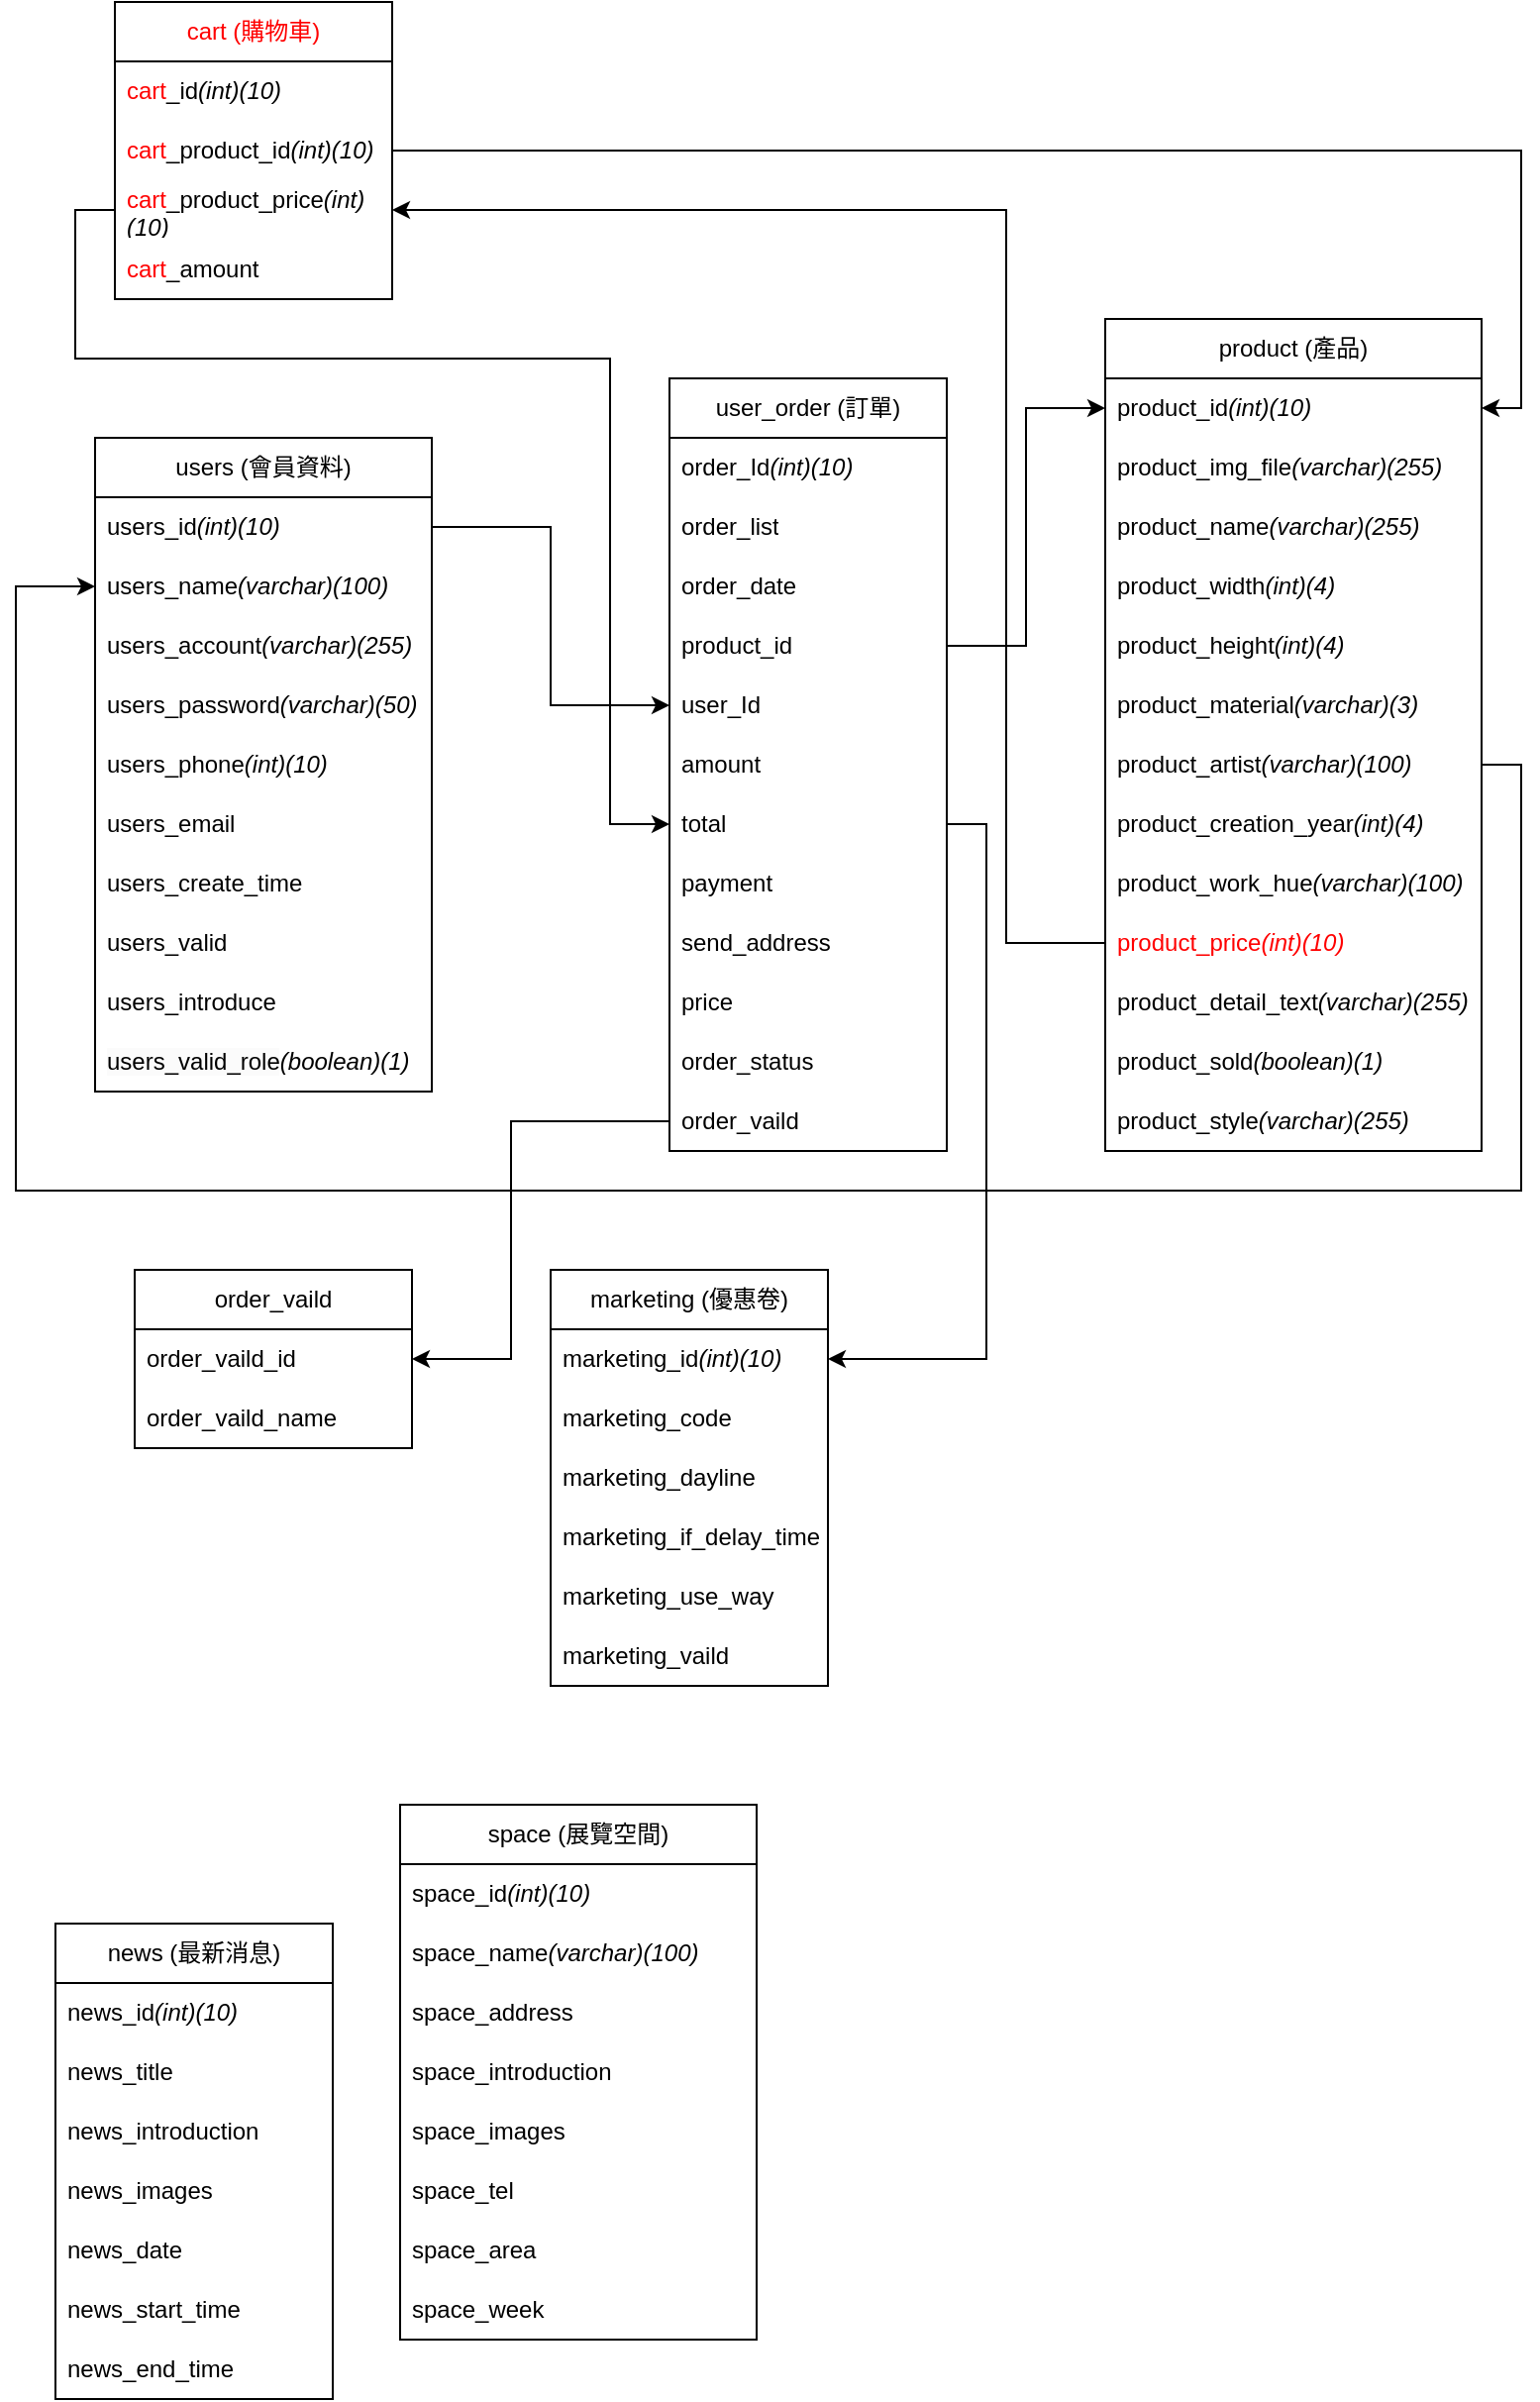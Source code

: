 <mxfile version="20.7.4" type="device" pages="2"><diagram id="ZWnK8B4pd3R7Ode_XRed" name="第 1 页"><mxGraphModel dx="433" dy="1918" grid="1" gridSize="10" guides="1" tooltips="1" connect="1" arrows="1" fold="1" page="1" pageScale="1" pageWidth="827" pageHeight="1169" math="0" shadow="0"><root><mxCell id="0"/><mxCell id="1" parent="0"/><mxCell id="nghBsx5oBBC8Jn3YAy7I-8" value="product (產品)" style="swimlane;fontStyle=0;childLayout=stackLayout;horizontal=1;startSize=30;horizontalStack=0;resizeParent=1;resizeParentMax=0;resizeLast=0;collapsible=1;marginBottom=0;whiteSpace=wrap;html=1;labelBackgroundColor=none;" parent="1" vertex="1"><mxGeometry x="590" y="20" width="190" height="420" as="geometry"/></mxCell><mxCell id="nghBsx5oBBC8Jn3YAy7I-9" value="&lt;div style=&quot;&quot;&gt;&lt;span style=&quot;background-color: initial; text-align: center;&quot;&gt;product_i&lt;/span&gt;&lt;span style=&quot;background-color: initial;&quot;&gt;d&lt;i&gt;(int)(10)&lt;/i&gt;&lt;/span&gt;&lt;/div&gt;" style="text;strokeColor=none;fillColor=none;align=left;verticalAlign=middle;spacingLeft=4;spacingRight=4;overflow=hidden;points=[[0,0.5],[1,0.5]];portConstraint=eastwest;rotatable=0;whiteSpace=wrap;html=1;labelBackgroundColor=none;" parent="nghBsx5oBBC8Jn3YAy7I-8" vertex="1"><mxGeometry y="30" width="190" height="30" as="geometry"/></mxCell><mxCell id="nghBsx5oBBC8Jn3YAy7I-15" value="&lt;span style=&quot;text-align: center;&quot;&gt;product_i&lt;/span&gt;mg_file&lt;i&gt;(varchar)(255)&lt;br&gt;&lt;/i&gt;" style="text;strokeColor=none;fillColor=none;align=left;verticalAlign=middle;spacingLeft=4;spacingRight=4;overflow=hidden;points=[[0,0.5],[1,0.5]];portConstraint=eastwest;rotatable=0;whiteSpace=wrap;html=1;labelBackgroundColor=none;" parent="nghBsx5oBBC8Jn3YAy7I-8" vertex="1"><mxGeometry y="60" width="190" height="30" as="geometry"/></mxCell><mxCell id="nghBsx5oBBC8Jn3YAy7I-10" value="&lt;span style=&quot;text-align: center;&quot;&gt;product_n&lt;/span&gt;ame&lt;i style=&quot;border-color: var(--border-color);&quot;&gt;(varchar)(255)&lt;/i&gt;" style="text;strokeColor=none;fillColor=none;align=left;verticalAlign=middle;spacingLeft=4;spacingRight=4;overflow=hidden;points=[[0,0.5],[1,0.5]];portConstraint=eastwest;rotatable=0;whiteSpace=wrap;html=1;labelBackgroundColor=none;" parent="nghBsx5oBBC8Jn3YAy7I-8" vertex="1"><mxGeometry y="90" width="190" height="30" as="geometry"/></mxCell><mxCell id="nghBsx5oBBC8Jn3YAy7I-99" value="&lt;span style=&quot;text-align: center;&quot;&gt;product_w&lt;/span&gt;idth&lt;i style=&quot;border-color: var(--border-color);&quot;&gt;(int)(4)&lt;/i&gt;" style="text;strokeColor=none;fillColor=none;align=left;verticalAlign=middle;spacingLeft=4;spacingRight=4;overflow=hidden;points=[[0,0.5],[1,0.5]];portConstraint=eastwest;rotatable=0;whiteSpace=wrap;html=1;labelBackgroundColor=none;" parent="nghBsx5oBBC8Jn3YAy7I-8" vertex="1"><mxGeometry y="120" width="190" height="30" as="geometry"/></mxCell><mxCell id="nghBsx5oBBC8Jn3YAy7I-100" value="&lt;span style=&quot;text-align: center;&quot;&gt;product_h&lt;/span&gt;eight&lt;i style=&quot;border-color: var(--border-color);&quot;&gt;(int)(4)&lt;/i&gt;" style="text;strokeColor=none;fillColor=none;align=left;verticalAlign=middle;spacingLeft=4;spacingRight=4;overflow=hidden;points=[[0,0.5],[1,0.5]];portConstraint=eastwest;rotatable=0;whiteSpace=wrap;html=1;labelBackgroundColor=none;" parent="nghBsx5oBBC8Jn3YAy7I-8" vertex="1"><mxGeometry y="150" width="190" height="30" as="geometry"/></mxCell><mxCell id="nghBsx5oBBC8Jn3YAy7I-102" value="&lt;span style=&quot;text-align: center;&quot;&gt;product_m&lt;/span&gt;aterial&lt;i style=&quot;border-color: var(--border-color);&quot;&gt;(varchar)(3)&lt;/i&gt;" style="text;strokeColor=none;fillColor=none;align=left;verticalAlign=middle;spacingLeft=4;spacingRight=4;overflow=hidden;points=[[0,0.5],[1,0.5]];portConstraint=eastwest;rotatable=0;whiteSpace=wrap;html=1;labelBackgroundColor=none;" parent="nghBsx5oBBC8Jn3YAy7I-8" vertex="1"><mxGeometry y="180" width="190" height="30" as="geometry"/></mxCell><mxCell id="nghBsx5oBBC8Jn3YAy7I-104" value="&lt;span style=&quot;text-align: center;&quot;&gt;product_a&lt;/span&gt;rtist&lt;i style=&quot;border-color: var(--border-color);&quot;&gt;(varchar)(100)&lt;/i&gt;" style="text;strokeColor=none;fillColor=none;align=left;verticalAlign=middle;spacingLeft=4;spacingRight=4;overflow=hidden;points=[[0,0.5],[1,0.5]];portConstraint=eastwest;rotatable=0;whiteSpace=wrap;html=1;labelBackgroundColor=none;" parent="nghBsx5oBBC8Jn3YAy7I-8" vertex="1"><mxGeometry y="210" width="190" height="30" as="geometry"/></mxCell><mxCell id="nghBsx5oBBC8Jn3YAy7I-105" value="&lt;span style=&quot;text-align: center;&quot;&gt;product_c&lt;/span&gt;reation_year&lt;i style=&quot;border-color: var(--border-color);&quot;&gt;(int)(4)&lt;/i&gt;" style="text;strokeColor=none;fillColor=none;align=left;verticalAlign=middle;spacingLeft=4;spacingRight=4;overflow=hidden;points=[[0,0.5],[1,0.5]];portConstraint=eastwest;rotatable=0;whiteSpace=wrap;html=1;labelBackgroundColor=none;" parent="nghBsx5oBBC8Jn3YAy7I-8" vertex="1"><mxGeometry y="240" width="190" height="30" as="geometry"/></mxCell><mxCell id="nghBsx5oBBC8Jn3YAy7I-106" value="&lt;span style=&quot;text-align: center;&quot;&gt;product_w&lt;/span&gt;ork_hue&lt;i style=&quot;border-color: var(--border-color);&quot;&gt;(varchar)(100)&lt;/i&gt;" style="text;strokeColor=none;fillColor=none;align=left;verticalAlign=middle;spacingLeft=4;spacingRight=4;overflow=hidden;points=[[0,0.5],[1,0.5]];portConstraint=eastwest;rotatable=0;whiteSpace=wrap;html=1;labelBackgroundColor=none;" parent="nghBsx5oBBC8Jn3YAy7I-8" vertex="1"><mxGeometry y="270" width="190" height="30" as="geometry"/></mxCell><mxCell id="nghBsx5oBBC8Jn3YAy7I-12" value="&lt;font color=&quot;#ff0000&quot;&gt;&lt;span style=&quot;text-align: center;&quot;&gt;product_p&lt;/span&gt;rice&lt;i style=&quot;border-color: var(--border-color);&quot;&gt;(int)(10)&lt;/i&gt;&lt;/font&gt;" style="text;strokeColor=none;fillColor=none;align=left;verticalAlign=middle;spacingLeft=4;spacingRight=4;overflow=hidden;points=[[0,0.5],[1,0.5]];portConstraint=eastwest;rotatable=0;whiteSpace=wrap;html=1;labelBackgroundColor=none;" parent="nghBsx5oBBC8Jn3YAy7I-8" vertex="1"><mxGeometry y="300" width="190" height="30" as="geometry"/></mxCell><mxCell id="nghBsx5oBBC8Jn3YAy7I-16" value="&lt;span style=&quot;text-align: center;&quot;&gt;product_d&lt;/span&gt;etail_text&lt;i style=&quot;border-color: var(--border-color);&quot;&gt;(varchar)(255)&lt;/i&gt;" style="text;strokeColor=none;fillColor=none;align=left;verticalAlign=middle;spacingLeft=4;spacingRight=4;overflow=hidden;points=[[0,0.5],[1,0.5]];portConstraint=eastwest;rotatable=0;whiteSpace=wrap;html=1;labelBackgroundColor=none;" parent="nghBsx5oBBC8Jn3YAy7I-8" vertex="1"><mxGeometry y="330" width="190" height="30" as="geometry"/></mxCell><mxCell id="nghBsx5oBBC8Jn3YAy7I-107" value="&lt;span style=&quot;text-align: center;&quot;&gt;product_s&lt;/span&gt;old&lt;i style=&quot;border-color: var(--border-color);&quot;&gt;(boolean)(1)&lt;/i&gt;" style="text;strokeColor=none;fillColor=none;align=left;verticalAlign=middle;spacingLeft=4;spacingRight=4;overflow=hidden;points=[[0,0.5],[1,0.5]];portConstraint=eastwest;rotatable=0;whiteSpace=wrap;html=1;labelBackgroundColor=none;" parent="nghBsx5oBBC8Jn3YAy7I-8" vertex="1"><mxGeometry y="360" width="190" height="30" as="geometry"/></mxCell><mxCell id="nghBsx5oBBC8Jn3YAy7I-108" value="&lt;span style=&quot;text-align: center;&quot;&gt;product_s&lt;/span&gt;tyle&lt;i style=&quot;border-color: var(--border-color);&quot;&gt;(varchar)(255)&lt;/i&gt;" style="text;strokeColor=none;fillColor=none;align=left;verticalAlign=middle;spacingLeft=4;spacingRight=4;overflow=hidden;points=[[0,0.5],[1,0.5]];portConstraint=eastwest;rotatable=0;whiteSpace=wrap;html=1;labelBackgroundColor=none;" parent="nghBsx5oBBC8Jn3YAy7I-8" vertex="1"><mxGeometry y="390" width="190" height="30" as="geometry"/></mxCell><mxCell id="nghBsx5oBBC8Jn3YAy7I-17" value="users (會員資料)" style="swimlane;fontStyle=0;childLayout=stackLayout;horizontal=1;startSize=30;horizontalStack=0;resizeParent=1;resizeParentMax=0;resizeLast=0;collapsible=1;marginBottom=0;whiteSpace=wrap;html=1;labelBackgroundColor=none;" parent="1" vertex="1"><mxGeometry x="80" y="80" width="170" height="330" as="geometry"/></mxCell><mxCell id="nghBsx5oBBC8Jn3YAy7I-18" value="&lt;span style=&quot;text-align: center;&quot;&gt;users_&lt;/span&gt;id&lt;i style=&quot;border-color: var(--border-color);&quot;&gt;(int)(10)&lt;/i&gt;" style="text;strokeColor=none;fillColor=none;align=left;verticalAlign=middle;spacingLeft=4;spacingRight=4;overflow=hidden;points=[[0,0.5],[1,0.5]];portConstraint=eastwest;rotatable=0;whiteSpace=wrap;html=1;labelBackgroundColor=none;" parent="nghBsx5oBBC8Jn3YAy7I-17" vertex="1"><mxGeometry y="30" width="170" height="30" as="geometry"/></mxCell><mxCell id="nghBsx5oBBC8Jn3YAy7I-19" value="&lt;span style=&quot;text-align: center;&quot;&gt;users&lt;/span&gt;_name&lt;i style=&quot;border-color: var(--border-color);&quot;&gt;(varchar)(100)&lt;/i&gt;" style="text;strokeColor=none;fillColor=none;align=left;verticalAlign=middle;spacingLeft=4;spacingRight=4;overflow=hidden;points=[[0,0.5],[1,0.5]];portConstraint=eastwest;rotatable=0;whiteSpace=wrap;html=1;labelBackgroundColor=none;" parent="nghBsx5oBBC8Jn3YAy7I-17" vertex="1"><mxGeometry y="60" width="170" height="30" as="geometry"/></mxCell><mxCell id="nghBsx5oBBC8Jn3YAy7I-20" value="&lt;span style=&quot;text-align: center;&quot;&gt;users_&lt;/span&gt;account&lt;i style=&quot;border-color: var(--border-color);&quot;&gt;(varchar)(255)&lt;/i&gt;" style="text;strokeColor=none;fillColor=none;align=left;verticalAlign=middle;spacingLeft=4;spacingRight=4;overflow=hidden;points=[[0,0.5],[1,0.5]];portConstraint=eastwest;rotatable=0;whiteSpace=wrap;html=1;labelBackgroundColor=none;" parent="nghBsx5oBBC8Jn3YAy7I-17" vertex="1"><mxGeometry y="90" width="170" height="30" as="geometry"/></mxCell><mxCell id="nghBsx5oBBC8Jn3YAy7I-21" value="&lt;span style=&quot;text-align: center;&quot;&gt;users_&lt;/span&gt;password&lt;i style=&quot;border-color: var(--border-color);&quot;&gt;(varchar)(50)&lt;/i&gt;" style="text;strokeColor=none;fillColor=none;align=left;verticalAlign=middle;spacingLeft=4;spacingRight=4;overflow=hidden;points=[[0,0.5],[1,0.5]];portConstraint=eastwest;rotatable=0;whiteSpace=wrap;html=1;labelBackgroundColor=none;" parent="nghBsx5oBBC8Jn3YAy7I-17" vertex="1"><mxGeometry y="120" width="170" height="30" as="geometry"/></mxCell><mxCell id="nghBsx5oBBC8Jn3YAy7I-22" value="&lt;span style=&quot;text-align: center;&quot;&gt;users_&lt;/span&gt;phone&lt;i style=&quot;border-color: var(--border-color);&quot;&gt;(int)(10)&lt;/i&gt;" style="text;strokeColor=none;fillColor=none;align=left;verticalAlign=middle;spacingLeft=4;spacingRight=4;overflow=hidden;points=[[0,0.5],[1,0.5]];portConstraint=eastwest;rotatable=0;whiteSpace=wrap;html=1;labelBackgroundColor=none;" parent="nghBsx5oBBC8Jn3YAy7I-17" vertex="1"><mxGeometry y="150" width="170" height="30" as="geometry"/></mxCell><mxCell id="nghBsx5oBBC8Jn3YAy7I-23" value="&lt;span style=&quot;text-align: center;&quot;&gt;users_&lt;/span&gt;email" style="text;strokeColor=none;fillColor=none;align=left;verticalAlign=middle;spacingLeft=4;spacingRight=4;overflow=hidden;points=[[0,0.5],[1,0.5]];portConstraint=eastwest;rotatable=0;whiteSpace=wrap;html=1;labelBackgroundColor=none;" parent="nghBsx5oBBC8Jn3YAy7I-17" vertex="1"><mxGeometry y="180" width="170" height="30" as="geometry"/></mxCell><mxCell id="nghBsx5oBBC8Jn3YAy7I-24" value="&lt;span style=&quot;text-align: center;&quot;&gt;users_&lt;/span&gt;create_time" style="text;strokeColor=none;fillColor=none;align=left;verticalAlign=middle;spacingLeft=4;spacingRight=4;overflow=hidden;points=[[0,0.5],[1,0.5]];portConstraint=eastwest;rotatable=0;whiteSpace=wrap;html=1;labelBackgroundColor=none;" parent="nghBsx5oBBC8Jn3YAy7I-17" vertex="1"><mxGeometry y="210" width="170" height="30" as="geometry"/></mxCell><mxCell id="nghBsx5oBBC8Jn3YAy7I-25" value="&lt;span style=&quot;text-align: center;&quot;&gt;users_&lt;/span&gt;valid" style="text;strokeColor=none;fillColor=none;align=left;verticalAlign=middle;spacingLeft=4;spacingRight=4;overflow=hidden;points=[[0,0.5],[1,0.5]];portConstraint=eastwest;rotatable=0;whiteSpace=wrap;html=1;labelBackgroundColor=none;" parent="nghBsx5oBBC8Jn3YAy7I-17" vertex="1"><mxGeometry y="240" width="170" height="30" as="geometry"/></mxCell><mxCell id="nghBsx5oBBC8Jn3YAy7I-26" value="&lt;span style=&quot;text-align: center;&quot;&gt;users_&lt;/span&gt;introduce" style="text;strokeColor=none;fillColor=none;align=left;verticalAlign=middle;spacingLeft=4;spacingRight=4;overflow=hidden;points=[[0,0.5],[1,0.5]];portConstraint=eastwest;rotatable=0;whiteSpace=wrap;html=1;labelBackgroundColor=none;" parent="nghBsx5oBBC8Jn3YAy7I-17" vertex="1"><mxGeometry y="270" width="170" height="30" as="geometry"/></mxCell><mxCell id="nghBsx5oBBC8Jn3YAy7I-98" value="&lt;span style=&quot;color: rgb(0, 0, 0); font-family: Helvetica; font-size: 12px; font-style: normal; font-variant-ligatures: normal; font-variant-caps: normal; font-weight: 400; letter-spacing: normal; orphans: 2; text-align: left; text-indent: 0px; text-transform: none; widows: 2; word-spacing: 0px; -webkit-text-stroke-width: 0px; background-color: rgb(251, 251, 251); text-decoration-thickness: initial; text-decoration-style: initial; text-decoration-color: initial; float: none; display: inline !important;&quot;&gt;&lt;span style=&quot;text-align: center;&quot;&gt;users_&lt;/span&gt;valid_role&lt;/span&gt;&lt;i style=&quot;border-color: var(--border-color);&quot;&gt;(boolean)(1)&lt;/i&gt;" style="text;strokeColor=none;fillColor=none;align=left;verticalAlign=middle;spacingLeft=4;spacingRight=4;overflow=hidden;points=[[0,0.5],[1,0.5]];portConstraint=eastwest;rotatable=0;whiteSpace=wrap;html=1;labelBackgroundColor=none;" parent="nghBsx5oBBC8Jn3YAy7I-17" vertex="1"><mxGeometry y="300" width="170" height="30" as="geometry"/></mxCell><mxCell id="nghBsx5oBBC8Jn3YAy7I-37" value="user_order (訂單)" style="swimlane;fontStyle=0;childLayout=stackLayout;horizontal=1;startSize=30;horizontalStack=0;resizeParent=1;resizeParentMax=0;resizeLast=0;collapsible=1;marginBottom=0;whiteSpace=wrap;html=1;labelBackgroundColor=none;" parent="1" vertex="1"><mxGeometry x="370" y="50" width="140" height="390" as="geometry"/></mxCell><mxCell id="nghBsx5oBBC8Jn3YAy7I-38" value="&lt;span style=&quot;text-align: center;&quot;&gt;order_&lt;/span&gt;Id&lt;i style=&quot;border-color: var(--border-color);&quot;&gt;(int)(10)&lt;/i&gt;" style="text;strokeColor=none;fillColor=none;align=left;verticalAlign=middle;spacingLeft=4;spacingRight=4;overflow=hidden;points=[[0,0.5],[1,0.5]];portConstraint=eastwest;rotatable=0;whiteSpace=wrap;html=1;labelBackgroundColor=none;" parent="nghBsx5oBBC8Jn3YAy7I-37" vertex="1"><mxGeometry y="30" width="140" height="30" as="geometry"/></mxCell><mxCell id="nghBsx5oBBC8Jn3YAy7I-129" value="&lt;span style=&quot;text-align: center;&quot;&gt;order_list&lt;/span&gt;" style="text;strokeColor=none;fillColor=none;align=left;verticalAlign=middle;spacingLeft=4;spacingRight=4;overflow=hidden;points=[[0,0.5],[1,0.5]];portConstraint=eastwest;rotatable=0;whiteSpace=wrap;html=1;labelBackgroundColor=none;" parent="nghBsx5oBBC8Jn3YAy7I-37" vertex="1"><mxGeometry y="60" width="140" height="30" as="geometry"/></mxCell><mxCell id="nghBsx5oBBC8Jn3YAy7I-43" value="order_date" style="text;strokeColor=none;fillColor=none;align=left;verticalAlign=middle;spacingLeft=4;spacingRight=4;overflow=hidden;points=[[0,0.5],[1,0.5]];portConstraint=eastwest;rotatable=0;whiteSpace=wrap;html=1;labelBackgroundColor=none;" parent="nghBsx5oBBC8Jn3YAy7I-37" vertex="1"><mxGeometry y="90" width="140" height="30" as="geometry"/></mxCell><mxCell id="nghBsx5oBBC8Jn3YAy7I-39" value="product_id" style="text;strokeColor=none;fillColor=none;align=left;verticalAlign=middle;spacingLeft=4;spacingRight=4;overflow=hidden;points=[[0,0.5],[1,0.5]];portConstraint=eastwest;rotatable=0;whiteSpace=wrap;html=1;labelBackgroundColor=none;" parent="nghBsx5oBBC8Jn3YAy7I-37" vertex="1"><mxGeometry y="120" width="140" height="30" as="geometry"/></mxCell><mxCell id="nghBsx5oBBC8Jn3YAy7I-40" value="user_Id" style="text;strokeColor=none;fillColor=none;align=left;verticalAlign=middle;spacingLeft=4;spacingRight=4;overflow=hidden;points=[[0,0.5],[1,0.5]];portConstraint=eastwest;rotatable=0;whiteSpace=wrap;html=1;labelBackgroundColor=none;" parent="nghBsx5oBBC8Jn3YAy7I-37" vertex="1"><mxGeometry y="150" width="140" height="30" as="geometry"/></mxCell><mxCell id="nghBsx5oBBC8Jn3YAy7I-41" value="amount" style="text;strokeColor=none;fillColor=none;align=left;verticalAlign=middle;spacingLeft=4;spacingRight=4;overflow=hidden;points=[[0,0.5],[1,0.5]];portConstraint=eastwest;rotatable=0;whiteSpace=wrap;html=1;labelBackgroundColor=none;" parent="nghBsx5oBBC8Jn3YAy7I-37" vertex="1"><mxGeometry y="180" width="140" height="30" as="geometry"/></mxCell><mxCell id="nghBsx5oBBC8Jn3YAy7I-42" value="total" style="text;strokeColor=none;fillColor=none;align=left;verticalAlign=middle;spacingLeft=4;spacingRight=4;overflow=hidden;points=[[0,0.5],[1,0.5]];portConstraint=eastwest;rotatable=0;whiteSpace=wrap;html=1;labelBackgroundColor=none;" parent="nghBsx5oBBC8Jn3YAy7I-37" vertex="1"><mxGeometry y="210" width="140" height="30" as="geometry"/></mxCell><mxCell id="nghBsx5oBBC8Jn3YAy7I-44" value="payment" style="text;strokeColor=none;fillColor=none;align=left;verticalAlign=middle;spacingLeft=4;spacingRight=4;overflow=hidden;points=[[0,0.5],[1,0.5]];portConstraint=eastwest;rotatable=0;whiteSpace=wrap;html=1;labelBackgroundColor=none;" parent="nghBsx5oBBC8Jn3YAy7I-37" vertex="1"><mxGeometry y="240" width="140" height="30" as="geometry"/></mxCell><mxCell id="nghBsx5oBBC8Jn3YAy7I-45" value="send_address" style="text;strokeColor=none;fillColor=none;align=left;verticalAlign=middle;spacingLeft=4;spacingRight=4;overflow=hidden;points=[[0,0.5],[1,0.5]];portConstraint=eastwest;rotatable=0;whiteSpace=wrap;html=1;labelBackgroundColor=none;" parent="nghBsx5oBBC8Jn3YAy7I-37" vertex="1"><mxGeometry y="270" width="140" height="30" as="geometry"/></mxCell><mxCell id="nghBsx5oBBC8Jn3YAy7I-130" value="&lt;span style=&quot;text-align: center;&quot;&gt;price&lt;/span&gt;" style="text;strokeColor=none;fillColor=none;align=left;verticalAlign=middle;spacingLeft=4;spacingRight=4;overflow=hidden;points=[[0,0.5],[1,0.5]];portConstraint=eastwest;rotatable=0;whiteSpace=wrap;html=1;labelBackgroundColor=none;" parent="nghBsx5oBBC8Jn3YAy7I-37" vertex="1"><mxGeometry y="300" width="140" height="30" as="geometry"/></mxCell><mxCell id="Vi6lXEJ2Kgw7a_i4_-HD-1" value="&lt;span style=&quot;text-align: center;&quot;&gt;order_status&lt;/span&gt;" style="text;strokeColor=none;fillColor=none;align=left;verticalAlign=middle;spacingLeft=4;spacingRight=4;overflow=hidden;points=[[0,0.5],[1,0.5]];portConstraint=eastwest;rotatable=0;whiteSpace=wrap;html=1;labelBackgroundColor=none;" parent="nghBsx5oBBC8Jn3YAy7I-37" vertex="1"><mxGeometry y="330" width="140" height="30" as="geometry"/></mxCell><mxCell id="Vi6lXEJ2Kgw7a_i4_-HD-2" value="&lt;span style=&quot;text-align: center;&quot;&gt;order_vaild&lt;/span&gt;" style="text;strokeColor=none;fillColor=none;align=left;verticalAlign=middle;spacingLeft=4;spacingRight=4;overflow=hidden;points=[[0,0.5],[1,0.5]];portConstraint=eastwest;rotatable=0;whiteSpace=wrap;html=1;labelBackgroundColor=none;" parent="nghBsx5oBBC8Jn3YAy7I-37" vertex="1"><mxGeometry y="360" width="140" height="30" as="geometry"/></mxCell><mxCell id="nghBsx5oBBC8Jn3YAy7I-47" value="marketing (優惠卷)" style="swimlane;fontStyle=0;childLayout=stackLayout;horizontal=1;startSize=30;horizontalStack=0;resizeParent=1;resizeParentMax=0;resizeLast=0;collapsible=1;marginBottom=0;whiteSpace=wrap;html=1;labelBackgroundColor=none;" parent="1" vertex="1"><mxGeometry x="310" y="500" width="140" height="210" as="geometry"/></mxCell><mxCell id="nghBsx5oBBC8Jn3YAy7I-48" value="&lt;span style=&quot;text-align: center;&quot;&gt;marketing_&lt;/span&gt;id&lt;i style=&quot;border-color: var(--border-color);&quot;&gt;(int)(10)&lt;/i&gt;" style="text;strokeColor=none;fillColor=none;align=left;verticalAlign=middle;spacingLeft=4;spacingRight=4;overflow=hidden;points=[[0,0.5],[1,0.5]];portConstraint=eastwest;rotatable=0;whiteSpace=wrap;html=1;labelBackgroundColor=none;" parent="nghBsx5oBBC8Jn3YAy7I-47" vertex="1"><mxGeometry y="30" width="140" height="30" as="geometry"/></mxCell><mxCell id="nghBsx5oBBC8Jn3YAy7I-49" value="&lt;span style=&quot;text-align: center;&quot;&gt;marketing_&lt;/span&gt;code" style="text;strokeColor=none;fillColor=none;align=left;verticalAlign=middle;spacingLeft=4;spacingRight=4;overflow=hidden;points=[[0,0.5],[1,0.5]];portConstraint=eastwest;rotatable=0;whiteSpace=wrap;html=1;labelBackgroundColor=none;" parent="nghBsx5oBBC8Jn3YAy7I-47" vertex="1"><mxGeometry y="60" width="140" height="30" as="geometry"/></mxCell><mxCell id="nghBsx5oBBC8Jn3YAy7I-50" value="&lt;span style=&quot;text-align: center;&quot;&gt;marketing_&lt;/span&gt;dayline" style="text;strokeColor=none;fillColor=none;align=left;verticalAlign=middle;spacingLeft=4;spacingRight=4;overflow=hidden;points=[[0,0.5],[1,0.5]];portConstraint=eastwest;rotatable=0;whiteSpace=wrap;html=1;labelBackgroundColor=none;" parent="nghBsx5oBBC8Jn3YAy7I-47" vertex="1"><mxGeometry y="90" width="140" height="30" as="geometry"/></mxCell><mxCell id="nghBsx5oBBC8Jn3YAy7I-51" value="&lt;span style=&quot;text-align: center;&quot;&gt;marketing_&lt;/span&gt;if_delay_time" style="text;strokeColor=none;fillColor=none;align=left;verticalAlign=middle;spacingLeft=4;spacingRight=4;overflow=hidden;points=[[0,0.5],[1,0.5]];portConstraint=eastwest;rotatable=0;whiteSpace=wrap;html=1;labelBackgroundColor=none;" parent="nghBsx5oBBC8Jn3YAy7I-47" vertex="1"><mxGeometry y="120" width="140" height="30" as="geometry"/></mxCell><mxCell id="nghBsx5oBBC8Jn3YAy7I-52" value="&lt;span style=&quot;text-align: center;&quot;&gt;marketing_&lt;/span&gt;use_way" style="text;strokeColor=none;fillColor=none;align=left;verticalAlign=middle;spacingLeft=4;spacingRight=4;overflow=hidden;points=[[0,0.5],[1,0.5]];portConstraint=eastwest;rotatable=0;whiteSpace=wrap;html=1;labelBackgroundColor=none;" parent="nghBsx5oBBC8Jn3YAy7I-47" vertex="1"><mxGeometry y="150" width="140" height="30" as="geometry"/></mxCell><mxCell id="Vi6lXEJ2Kgw7a_i4_-HD-3" value="&lt;span style=&quot;text-align: center;&quot;&gt;marketing_&lt;/span&gt;vaild" style="text;strokeColor=none;fillColor=none;align=left;verticalAlign=middle;spacingLeft=4;spacingRight=4;overflow=hidden;points=[[0,0.5],[1,0.5]];portConstraint=eastwest;rotatable=0;whiteSpace=wrap;html=1;labelBackgroundColor=none;" parent="nghBsx5oBBC8Jn3YAy7I-47" vertex="1"><mxGeometry y="180" width="140" height="30" as="geometry"/></mxCell><mxCell id="nghBsx5oBBC8Jn3YAy7I-57" value="&lt;font color=&quot;#ff0000&quot;&gt;cart (購物車)&lt;/font&gt;" style="swimlane;fontStyle=0;childLayout=stackLayout;horizontal=1;startSize=30;horizontalStack=0;resizeParent=1;resizeParentMax=0;resizeLast=0;collapsible=1;marginBottom=0;whiteSpace=wrap;html=1;labelBackgroundColor=none;" parent="1" vertex="1"><mxGeometry x="90" y="-140" width="140" height="150" as="geometry"/></mxCell><mxCell id="nghBsx5oBBC8Jn3YAy7I-58" value="&lt;span style=&quot;color: rgb(255, 0, 0); text-align: center;&quot;&gt;cart&lt;/span&gt;&lt;span style=&quot;text-align: center;&quot;&gt;_&lt;/span&gt;id&lt;i style=&quot;border-color: var(--border-color);&quot;&gt;(int)(10)&lt;/i&gt;" style="text;strokeColor=none;fillColor=none;align=left;verticalAlign=middle;spacingLeft=4;spacingRight=4;overflow=hidden;points=[[0,0.5],[1,0.5]];portConstraint=eastwest;rotatable=0;whiteSpace=wrap;html=1;labelBackgroundColor=none;" parent="nghBsx5oBBC8Jn3YAy7I-57" vertex="1"><mxGeometry y="30" width="140" height="30" as="geometry"/></mxCell><mxCell id="nghBsx5oBBC8Jn3YAy7I-59" value="&lt;span style=&quot;border-color: var(--border-color); background-color: initial; text-align: center;&quot;&gt;&lt;span style=&quot;border-color: var(--border-color); color: rgb(255, 0, 0);&quot;&gt;cart&lt;/span&gt;&lt;span style=&quot;border-color: var(--border-color);&quot;&gt;_&lt;/span&gt;product_i&lt;/span&gt;&lt;span style=&quot;border-color: var(--border-color); background-color: initial;&quot;&gt;d&lt;i style=&quot;border-color: var(--border-color);&quot;&gt;(int)(10)&lt;/i&gt;&lt;/span&gt;" style="text;strokeColor=none;fillColor=none;align=left;verticalAlign=middle;spacingLeft=4;spacingRight=4;overflow=hidden;points=[[0,0.5],[1,0.5]];portConstraint=eastwest;rotatable=0;whiteSpace=wrap;html=1;labelBackgroundColor=none;" parent="nghBsx5oBBC8Jn3YAy7I-57" vertex="1"><mxGeometry y="60" width="140" height="30" as="geometry"/></mxCell><mxCell id="nghBsx5oBBC8Jn3YAy7I-60" value="&lt;span style=&quot;border-color: var(--border-color); text-align: center;&quot;&gt;&lt;span style=&quot;color: rgb(255, 0, 0); border-color: var(--border-color);&quot;&gt;cart&lt;/span&gt;&lt;span style=&quot;color: rgb(0, 0, 0); border-color: var(--border-color);&quot;&gt;_&lt;/span&gt;product_p&lt;/span&gt;rice&lt;i style=&quot;border-color: var(--border-color);&quot;&gt;(int)(10)&lt;/i&gt;" style="text;strokeColor=none;fillColor=none;align=left;verticalAlign=middle;spacingLeft=4;spacingRight=4;overflow=hidden;points=[[0,0.5],[1,0.5]];portConstraint=eastwest;rotatable=0;whiteSpace=wrap;html=1;labelBackgroundColor=none;" parent="nghBsx5oBBC8Jn3YAy7I-57" vertex="1"><mxGeometry y="90" width="140" height="30" as="geometry"/></mxCell><mxCell id="nghBsx5oBBC8Jn3YAy7I-61" value="&lt;span style=&quot;border-color: var(--border-color); color: rgb(255, 0, 0); text-align: center;&quot;&gt;cart&lt;/span&gt;&lt;span style=&quot;border-color: var(--border-color); text-align: center;&quot;&gt;_&lt;/span&gt;amount" style="text;strokeColor=none;fillColor=none;align=left;verticalAlign=middle;spacingLeft=4;spacingRight=4;overflow=hidden;points=[[0,0.5],[1,0.5]];portConstraint=eastwest;rotatable=0;whiteSpace=wrap;html=1;labelBackgroundColor=none;" parent="nghBsx5oBBC8Jn3YAy7I-57" vertex="1"><mxGeometry y="120" width="140" height="30" as="geometry"/></mxCell><mxCell id="nghBsx5oBBC8Jn3YAy7I-77" value="space (展覽空間)" style="swimlane;fontStyle=0;childLayout=stackLayout;horizontal=1;startSize=30;horizontalStack=0;resizeParent=1;resizeParentMax=0;resizeLast=0;collapsible=1;marginBottom=0;whiteSpace=wrap;html=1;labelBackgroundColor=none;" parent="1" vertex="1"><mxGeometry x="234" y="770" width="180" height="270" as="geometry"/></mxCell><mxCell id="nghBsx5oBBC8Jn3YAy7I-78" value="&lt;span style=&quot;text-align: center;&quot;&gt;space_i&lt;/span&gt;d&lt;i style=&quot;border-color: var(--border-color);&quot;&gt;(int)(10)&lt;/i&gt;" style="text;strokeColor=none;fillColor=none;align=left;verticalAlign=middle;spacingLeft=4;spacingRight=4;overflow=hidden;points=[[0,0.5],[1,0.5]];portConstraint=eastwest;rotatable=0;whiteSpace=wrap;html=1;labelBackgroundColor=none;" parent="nghBsx5oBBC8Jn3YAy7I-77" vertex="1"><mxGeometry y="30" width="180" height="30" as="geometry"/></mxCell><mxCell id="nghBsx5oBBC8Jn3YAy7I-79" value="&lt;span style=&quot;text-align: center;&quot;&gt;space_n&lt;/span&gt;ame&lt;i style=&quot;border-color: var(--border-color);&quot;&gt;(varchar)(100)&lt;/i&gt;" style="text;strokeColor=none;fillColor=none;align=left;verticalAlign=middle;spacingLeft=4;spacingRight=4;overflow=hidden;points=[[0,0.5],[1,0.5]];portConstraint=eastwest;rotatable=0;whiteSpace=wrap;html=1;labelBackgroundColor=none;" parent="nghBsx5oBBC8Jn3YAy7I-77" vertex="1"><mxGeometry y="60" width="180" height="30" as="geometry"/></mxCell><mxCell id="nghBsx5oBBC8Jn3YAy7I-80" value="&lt;span style=&quot;text-align: center;&quot;&gt;space_a&lt;/span&gt;ddress" style="text;strokeColor=none;fillColor=none;align=left;verticalAlign=middle;spacingLeft=4;spacingRight=4;overflow=hidden;points=[[0,0.5],[1,0.5]];portConstraint=eastwest;rotatable=0;whiteSpace=wrap;html=1;labelBackgroundColor=none;" parent="nghBsx5oBBC8Jn3YAy7I-77" vertex="1"><mxGeometry y="90" width="180" height="30" as="geometry"/></mxCell><mxCell id="nghBsx5oBBC8Jn3YAy7I-81" value="&lt;span style=&quot;text-align: center;&quot;&gt;space_i&lt;/span&gt;ntroduction" style="text;strokeColor=none;fillColor=none;align=left;verticalAlign=middle;spacingLeft=4;spacingRight=4;overflow=hidden;points=[[0,0.5],[1,0.5]];portConstraint=eastwest;rotatable=0;whiteSpace=wrap;html=1;labelBackgroundColor=none;" parent="nghBsx5oBBC8Jn3YAy7I-77" vertex="1"><mxGeometry y="120" width="180" height="30" as="geometry"/></mxCell><mxCell id="nghBsx5oBBC8Jn3YAy7I-82" value="&lt;span style=&quot;text-align: center;&quot;&gt;space_i&lt;/span&gt;mages" style="text;strokeColor=none;fillColor=none;align=left;verticalAlign=middle;spacingLeft=4;spacingRight=4;overflow=hidden;points=[[0,0.5],[1,0.5]];portConstraint=eastwest;rotatable=0;whiteSpace=wrap;html=1;labelBackgroundColor=none;" parent="nghBsx5oBBC8Jn3YAy7I-77" vertex="1"><mxGeometry y="150" width="180" height="30" as="geometry"/></mxCell><mxCell id="nghBsx5oBBC8Jn3YAy7I-83" value="&lt;span style=&quot;text-align: center;&quot;&gt;space_t&lt;/span&gt;el" style="text;strokeColor=none;fillColor=none;align=left;verticalAlign=middle;spacingLeft=4;spacingRight=4;overflow=hidden;points=[[0,0.5],[1,0.5]];portConstraint=eastwest;rotatable=0;whiteSpace=wrap;html=1;labelBackgroundColor=none;" parent="nghBsx5oBBC8Jn3YAy7I-77" vertex="1"><mxGeometry y="180" width="180" height="30" as="geometry"/></mxCell><mxCell id="nghBsx5oBBC8Jn3YAy7I-84" value="&lt;span style=&quot;text-align: center;&quot;&gt;space_a&lt;/span&gt;rea" style="text;strokeColor=none;fillColor=none;align=left;verticalAlign=middle;spacingLeft=4;spacingRight=4;overflow=hidden;points=[[0,0.5],[1,0.5]];portConstraint=eastwest;rotatable=0;whiteSpace=wrap;html=1;labelBackgroundColor=none;" parent="nghBsx5oBBC8Jn3YAy7I-77" vertex="1"><mxGeometry y="210" width="180" height="30" as="geometry"/></mxCell><mxCell id="nghBsx5oBBC8Jn3YAy7I-85" value="&lt;span style=&quot;text-align: center;&quot;&gt;space_w&lt;/span&gt;eek" style="text;strokeColor=none;fillColor=none;align=left;verticalAlign=middle;spacingLeft=4;spacingRight=4;overflow=hidden;points=[[0,0.5],[1,0.5]];portConstraint=eastwest;rotatable=0;whiteSpace=wrap;html=1;labelBackgroundColor=none;" parent="nghBsx5oBBC8Jn3YAy7I-77" vertex="1"><mxGeometry y="240" width="180" height="30" as="geometry"/></mxCell><mxCell id="nghBsx5oBBC8Jn3YAy7I-119" value="news (最新消息)" style="swimlane;fontStyle=0;childLayout=stackLayout;horizontal=1;startSize=30;horizontalStack=0;resizeParent=1;resizeParentMax=0;resizeLast=0;collapsible=1;marginBottom=0;whiteSpace=wrap;html=1;labelBackgroundColor=none;" parent="1" vertex="1"><mxGeometry x="60" y="830" width="140" height="240" as="geometry"/></mxCell><mxCell id="nghBsx5oBBC8Jn3YAy7I-120" value="&lt;span style=&quot;text-align: center;&quot;&gt;news_&lt;/span&gt;id&lt;i style=&quot;border-color: var(--border-color);&quot;&gt;(int)(10)&lt;/i&gt;" style="text;strokeColor=none;fillColor=none;align=left;verticalAlign=middle;spacingLeft=4;spacingRight=4;overflow=hidden;points=[[0,0.5],[1,0.5]];portConstraint=eastwest;rotatable=0;whiteSpace=wrap;html=1;labelBackgroundColor=none;" parent="nghBsx5oBBC8Jn3YAy7I-119" vertex="1"><mxGeometry y="30" width="140" height="30" as="geometry"/></mxCell><mxCell id="nghBsx5oBBC8Jn3YAy7I-121" value="&lt;span style=&quot;text-align: center;&quot;&gt;news_&lt;/span&gt;title" style="text;strokeColor=none;fillColor=none;align=left;verticalAlign=middle;spacingLeft=4;spacingRight=4;overflow=hidden;points=[[0,0.5],[1,0.5]];portConstraint=eastwest;rotatable=0;whiteSpace=wrap;html=1;labelBackgroundColor=none;" parent="nghBsx5oBBC8Jn3YAy7I-119" vertex="1"><mxGeometry y="60" width="140" height="30" as="geometry"/></mxCell><mxCell id="nghBsx5oBBC8Jn3YAy7I-123" value="&lt;span style=&quot;text-align: center;&quot;&gt;news_&lt;/span&gt;introduction" style="text;strokeColor=none;fillColor=none;align=left;verticalAlign=middle;spacingLeft=4;spacingRight=4;overflow=hidden;points=[[0,0.5],[1,0.5]];portConstraint=eastwest;rotatable=0;whiteSpace=wrap;html=1;labelBackgroundColor=none;" parent="nghBsx5oBBC8Jn3YAy7I-119" vertex="1"><mxGeometry y="90" width="140" height="30" as="geometry"/></mxCell><mxCell id="nghBsx5oBBC8Jn3YAy7I-124" value="&lt;span style=&quot;text-align: center;&quot;&gt;news_&lt;/span&gt;images" style="text;strokeColor=none;fillColor=none;align=left;verticalAlign=middle;spacingLeft=4;spacingRight=4;overflow=hidden;points=[[0,0.5],[1,0.5]];portConstraint=eastwest;rotatable=0;whiteSpace=wrap;html=1;labelBackgroundColor=none;" parent="nghBsx5oBBC8Jn3YAy7I-119" vertex="1"><mxGeometry y="120" width="140" height="30" as="geometry"/></mxCell><mxCell id="nghBsx5oBBC8Jn3YAy7I-125" value="&lt;span style=&quot;text-align: center;&quot;&gt;news_&lt;/span&gt;date" style="text;strokeColor=none;fillColor=none;align=left;verticalAlign=middle;spacingLeft=4;spacingRight=4;overflow=hidden;points=[[0,0.5],[1,0.5]];portConstraint=eastwest;rotatable=0;whiteSpace=wrap;html=1;labelBackgroundColor=none;" parent="nghBsx5oBBC8Jn3YAy7I-119" vertex="1"><mxGeometry y="150" width="140" height="30" as="geometry"/></mxCell><mxCell id="nghBsx5oBBC8Jn3YAy7I-126" value="&lt;span style=&quot;text-align: center;&quot;&gt;news_&lt;/span&gt;start_time" style="text;strokeColor=none;fillColor=none;align=left;verticalAlign=middle;spacingLeft=4;spacingRight=4;overflow=hidden;points=[[0,0.5],[1,0.5]];portConstraint=eastwest;rotatable=0;whiteSpace=wrap;html=1;labelBackgroundColor=none;" parent="nghBsx5oBBC8Jn3YAy7I-119" vertex="1"><mxGeometry y="180" width="140" height="30" as="geometry"/></mxCell><mxCell id="nghBsx5oBBC8Jn3YAy7I-127" value="&lt;span style=&quot;text-align: center;&quot;&gt;news_&lt;/span&gt;end_time" style="text;strokeColor=none;fillColor=none;align=left;verticalAlign=middle;spacingLeft=4;spacingRight=4;overflow=hidden;points=[[0,0.5],[1,0.5]];portConstraint=eastwest;rotatable=0;whiteSpace=wrap;html=1;labelBackgroundColor=none;" parent="nghBsx5oBBC8Jn3YAy7I-119" vertex="1"><mxGeometry y="210" width="140" height="30" as="geometry"/></mxCell><mxCell id="e3y_m0v1nTf9SeR8J8X0-2" style="edgeStyle=orthogonalEdgeStyle;rounded=0;orthogonalLoop=1;jettySize=auto;html=1;exitX=1;exitY=0.5;exitDx=0;exitDy=0;entryX=0;entryY=0.5;entryDx=0;entryDy=0;labelBackgroundColor=none;fontColor=default;" parent="1" source="nghBsx5oBBC8Jn3YAy7I-39" target="nghBsx5oBBC8Jn3YAy7I-9" edge="1"><mxGeometry relative="1" as="geometry"/></mxCell><mxCell id="e3y_m0v1nTf9SeR8J8X0-3" style="edgeStyle=orthogonalEdgeStyle;rounded=0;orthogonalLoop=1;jettySize=auto;html=1;exitX=1;exitY=0.5;exitDx=0;exitDy=0;entryX=1;entryY=0.5;entryDx=0;entryDy=0;labelBackgroundColor=none;fontColor=default;" parent="1" source="nghBsx5oBBC8Jn3YAy7I-59" target="nghBsx5oBBC8Jn3YAy7I-9" edge="1"><mxGeometry relative="1" as="geometry"/></mxCell><mxCell id="e3y_m0v1nTf9SeR8J8X0-4" style="edgeStyle=orthogonalEdgeStyle;rounded=0;orthogonalLoop=1;jettySize=auto;html=1;exitX=0;exitY=0.5;exitDx=0;exitDy=0;entryX=0;entryY=0.5;entryDx=0;entryDy=0;labelBackgroundColor=none;fontColor=default;" parent="1" source="nghBsx5oBBC8Jn3YAy7I-60" target="nghBsx5oBBC8Jn3YAy7I-42" edge="1"><mxGeometry relative="1" as="geometry"><Array as="points"><mxPoint x="70" y="-35"/><mxPoint x="70" y="40"/><mxPoint x="340" y="40"/><mxPoint x="340" y="275"/></Array></mxGeometry></mxCell><mxCell id="e3y_m0v1nTf9SeR8J8X0-8" style="edgeStyle=orthogonalEdgeStyle;rounded=0;orthogonalLoop=1;jettySize=auto;html=1;exitX=1;exitY=0.5;exitDx=0;exitDy=0;entryX=0;entryY=0.5;entryDx=0;entryDy=0;labelBackgroundColor=none;fontColor=default;" parent="1" source="nghBsx5oBBC8Jn3YAy7I-104" target="nghBsx5oBBC8Jn3YAy7I-19" edge="1"><mxGeometry relative="1" as="geometry"><Array as="points"><mxPoint x="800" y="245"/><mxPoint x="800" y="460"/><mxPoint x="40" y="460"/><mxPoint x="40" y="155"/></Array></mxGeometry></mxCell><mxCell id="e3y_m0v1nTf9SeR8J8X0-10" style="edgeStyle=orthogonalEdgeStyle;rounded=0;orthogonalLoop=1;jettySize=auto;html=1;exitX=1;exitY=0.5;exitDx=0;exitDy=0;labelBackgroundColor=none;fontColor=default;" parent="1" source="nghBsx5oBBC8Jn3YAy7I-42" target="nghBsx5oBBC8Jn3YAy7I-48" edge="1"><mxGeometry relative="1" as="geometry"><mxPoint x="240" y="290" as="targetPoint"/></mxGeometry></mxCell><mxCell id="Vi6lXEJ2Kgw7a_i4_-HD-8" value="order_vaild" style="swimlane;fontStyle=0;childLayout=stackLayout;horizontal=1;startSize=30;horizontalStack=0;resizeParent=1;resizeParentMax=0;resizeLast=0;collapsible=1;marginBottom=0;whiteSpace=wrap;html=1;" parent="1" vertex="1"><mxGeometry x="100" y="500" width="140" height="90" as="geometry"/></mxCell><mxCell id="Vi6lXEJ2Kgw7a_i4_-HD-9" value="&lt;span style=&quot;text-align: center;&quot;&gt;order_vaild&lt;/span&gt;&lt;span style=&quot;text-align: center;&quot;&gt;_&lt;/span&gt;id" style="text;strokeColor=none;fillColor=none;align=left;verticalAlign=middle;spacingLeft=4;spacingRight=4;overflow=hidden;points=[[0,0.5],[1,0.5]];portConstraint=eastwest;rotatable=0;whiteSpace=wrap;html=1;" parent="Vi6lXEJ2Kgw7a_i4_-HD-8" vertex="1"><mxGeometry y="30" width="140" height="30" as="geometry"/></mxCell><mxCell id="Vi6lXEJ2Kgw7a_i4_-HD-11" value="&lt;span style=&quot;text-align: center;&quot;&gt;order_vaild&lt;/span&gt;_name" style="text;strokeColor=none;fillColor=none;align=left;verticalAlign=middle;spacingLeft=4;spacingRight=4;overflow=hidden;points=[[0,0.5],[1,0.5]];portConstraint=eastwest;rotatable=0;whiteSpace=wrap;html=1;" parent="Vi6lXEJ2Kgw7a_i4_-HD-8" vertex="1"><mxGeometry y="60" width="140" height="30" as="geometry"/></mxCell><mxCell id="Vi6lXEJ2Kgw7a_i4_-HD-13" style="edgeStyle=orthogonalEdgeStyle;rounded=0;orthogonalLoop=1;jettySize=auto;html=1;exitX=0;exitY=0.5;exitDx=0;exitDy=0;" parent="1" source="Vi6lXEJ2Kgw7a_i4_-HD-2" target="Vi6lXEJ2Kgw7a_i4_-HD-9" edge="1"><mxGeometry x="0.199" y="-25" relative="1" as="geometry"><Array as="points"><mxPoint x="290" y="425"/><mxPoint x="290" y="545"/></Array><mxPoint as="offset"/></mxGeometry></mxCell><mxCell id="Vi6lXEJ2Kgw7a_i4_-HD-15" style="edgeStyle=orthogonalEdgeStyle;rounded=0;orthogonalLoop=1;jettySize=auto;html=1;exitX=1;exitY=0.5;exitDx=0;exitDy=0;" parent="1" source="nghBsx5oBBC8Jn3YAy7I-18" target="nghBsx5oBBC8Jn3YAy7I-40" edge="1"><mxGeometry relative="1" as="geometry"/></mxCell><mxCell id="Vi6lXEJ2Kgw7a_i4_-HD-16" style="edgeStyle=orthogonalEdgeStyle;rounded=0;orthogonalLoop=1;jettySize=auto;html=1;exitX=0;exitY=0.5;exitDx=0;exitDy=0;entryX=1;entryY=0.5;entryDx=0;entryDy=0;" parent="1" source="nghBsx5oBBC8Jn3YAy7I-12" target="nghBsx5oBBC8Jn3YAy7I-60" edge="1"><mxGeometry relative="1" as="geometry"><Array as="points"><mxPoint x="540" y="335"/><mxPoint x="540" y="-35"/></Array></mxGeometry></mxCell></root></mxGraphModel></diagram><diagram id="9HDQrN7JWaRNMcu-SK2G" name="第 2 页"><mxGraphModel dx="486" dy="772" grid="1" gridSize="10" guides="1" tooltips="1" connect="1" arrows="1" fold="1" page="1" pageScale="1" pageWidth="827" pageHeight="1169" math="0" shadow="0"><root><mxCell id="0"/><mxCell id="1" parent="0"/></root></mxGraphModel></diagram></mxfile>